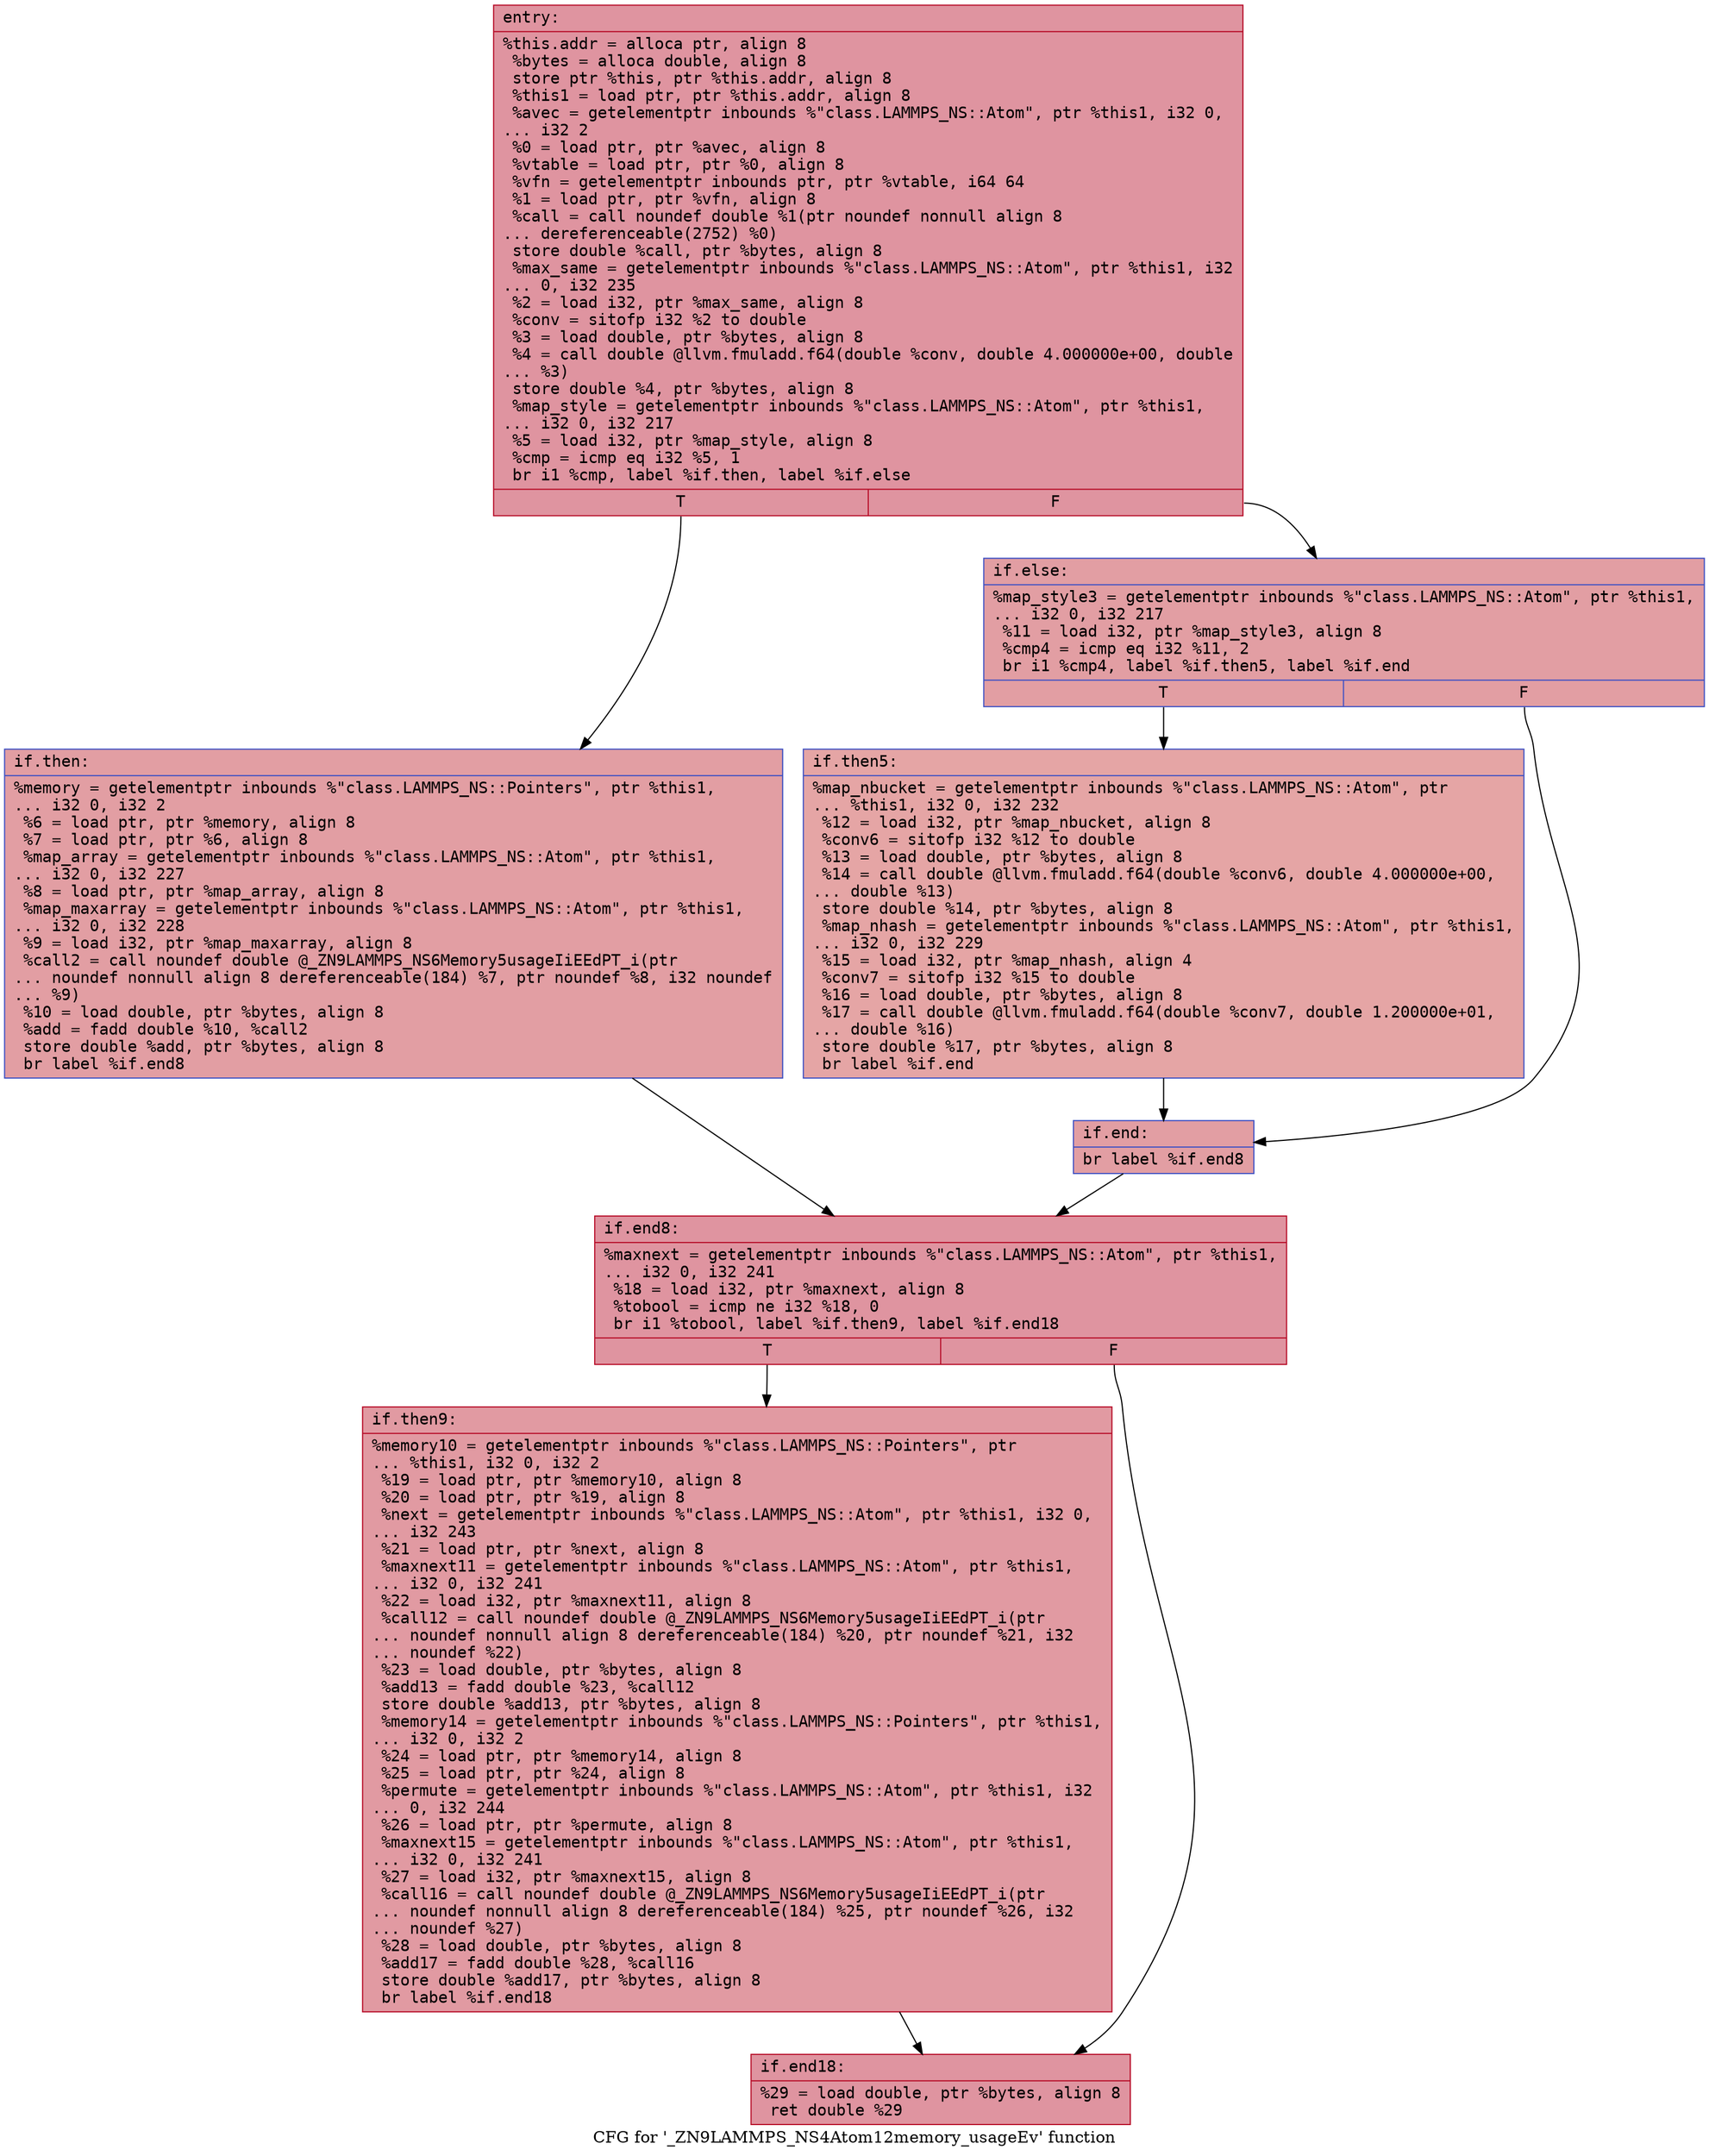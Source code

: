 digraph "CFG for '_ZN9LAMMPS_NS4Atom12memory_usageEv' function" {
	label="CFG for '_ZN9LAMMPS_NS4Atom12memory_usageEv' function";

	Node0x55aea9193ca0 [shape=record,color="#b70d28ff", style=filled, fillcolor="#b70d2870" fontname="Courier",label="{entry:\l|  %this.addr = alloca ptr, align 8\l  %bytes = alloca double, align 8\l  store ptr %this, ptr %this.addr, align 8\l  %this1 = load ptr, ptr %this.addr, align 8\l  %avec = getelementptr inbounds %\"class.LAMMPS_NS::Atom\", ptr %this1, i32 0,\l... i32 2\l  %0 = load ptr, ptr %avec, align 8\l  %vtable = load ptr, ptr %0, align 8\l  %vfn = getelementptr inbounds ptr, ptr %vtable, i64 64\l  %1 = load ptr, ptr %vfn, align 8\l  %call = call noundef double %1(ptr noundef nonnull align 8\l... dereferenceable(2752) %0)\l  store double %call, ptr %bytes, align 8\l  %max_same = getelementptr inbounds %\"class.LAMMPS_NS::Atom\", ptr %this1, i32\l... 0, i32 235\l  %2 = load i32, ptr %max_same, align 8\l  %conv = sitofp i32 %2 to double\l  %3 = load double, ptr %bytes, align 8\l  %4 = call double @llvm.fmuladd.f64(double %conv, double 4.000000e+00, double\l... %3)\l  store double %4, ptr %bytes, align 8\l  %map_style = getelementptr inbounds %\"class.LAMMPS_NS::Atom\", ptr %this1,\l... i32 0, i32 217\l  %5 = load i32, ptr %map_style, align 8\l  %cmp = icmp eq i32 %5, 1\l  br i1 %cmp, label %if.then, label %if.else\l|{<s0>T|<s1>F}}"];
	Node0x55aea9193ca0:s0 -> Node0x55aea919d1b0[tooltip="entry -> if.then\nProbability 50.00%" ];
	Node0x55aea9193ca0:s1 -> Node0x55aea919d220[tooltip="entry -> if.else\nProbability 50.00%" ];
	Node0x55aea919d1b0 [shape=record,color="#3d50c3ff", style=filled, fillcolor="#be242e70" fontname="Courier",label="{if.then:\l|  %memory = getelementptr inbounds %\"class.LAMMPS_NS::Pointers\", ptr %this1,\l... i32 0, i32 2\l  %6 = load ptr, ptr %memory, align 8\l  %7 = load ptr, ptr %6, align 8\l  %map_array = getelementptr inbounds %\"class.LAMMPS_NS::Atom\", ptr %this1,\l... i32 0, i32 227\l  %8 = load ptr, ptr %map_array, align 8\l  %map_maxarray = getelementptr inbounds %\"class.LAMMPS_NS::Atom\", ptr %this1,\l... i32 0, i32 228\l  %9 = load i32, ptr %map_maxarray, align 8\l  %call2 = call noundef double @_ZN9LAMMPS_NS6Memory5usageIiEEdPT_i(ptr\l... noundef nonnull align 8 dereferenceable(184) %7, ptr noundef %8, i32 noundef\l... %9)\l  %10 = load double, ptr %bytes, align 8\l  %add = fadd double %10, %call2\l  store double %add, ptr %bytes, align 8\l  br label %if.end8\l}"];
	Node0x55aea919d1b0 -> Node0x55aea919daf0[tooltip="if.then -> if.end8\nProbability 100.00%" ];
	Node0x55aea919d220 [shape=record,color="#3d50c3ff", style=filled, fillcolor="#be242e70" fontname="Courier",label="{if.else:\l|  %map_style3 = getelementptr inbounds %\"class.LAMMPS_NS::Atom\", ptr %this1,\l... i32 0, i32 217\l  %11 = load i32, ptr %map_style3, align 8\l  %cmp4 = icmp eq i32 %11, 2\l  br i1 %cmp4, label %if.then5, label %if.end\l|{<s0>T|<s1>F}}"];
	Node0x55aea919d220:s0 -> Node0x55aea919ddc0[tooltip="if.else -> if.then5\nProbability 50.00%" ];
	Node0x55aea919d220:s1 -> Node0x55aea919de40[tooltip="if.else -> if.end\nProbability 50.00%" ];
	Node0x55aea919ddc0 [shape=record,color="#3d50c3ff", style=filled, fillcolor="#c5333470" fontname="Courier",label="{if.then5:\l|  %map_nbucket = getelementptr inbounds %\"class.LAMMPS_NS::Atom\", ptr\l... %this1, i32 0, i32 232\l  %12 = load i32, ptr %map_nbucket, align 8\l  %conv6 = sitofp i32 %12 to double\l  %13 = load double, ptr %bytes, align 8\l  %14 = call double @llvm.fmuladd.f64(double %conv6, double 4.000000e+00,\l... double %13)\l  store double %14, ptr %bytes, align 8\l  %map_nhash = getelementptr inbounds %\"class.LAMMPS_NS::Atom\", ptr %this1,\l... i32 0, i32 229\l  %15 = load i32, ptr %map_nhash, align 4\l  %conv7 = sitofp i32 %15 to double\l  %16 = load double, ptr %bytes, align 8\l  %17 = call double @llvm.fmuladd.f64(double %conv7, double 1.200000e+01,\l... double %16)\l  store double %17, ptr %bytes, align 8\l  br label %if.end\l}"];
	Node0x55aea919ddc0 -> Node0x55aea919de40[tooltip="if.then5 -> if.end\nProbability 100.00%" ];
	Node0x55aea919de40 [shape=record,color="#3d50c3ff", style=filled, fillcolor="#be242e70" fontname="Courier",label="{if.end:\l|  br label %if.end8\l}"];
	Node0x55aea919de40 -> Node0x55aea919daf0[tooltip="if.end -> if.end8\nProbability 100.00%" ];
	Node0x55aea919daf0 [shape=record,color="#b70d28ff", style=filled, fillcolor="#b70d2870" fontname="Courier",label="{if.end8:\l|  %maxnext = getelementptr inbounds %\"class.LAMMPS_NS::Atom\", ptr %this1,\l... i32 0, i32 241\l  %18 = load i32, ptr %maxnext, align 8\l  %tobool = icmp ne i32 %18, 0\l  br i1 %tobool, label %if.then9, label %if.end18\l|{<s0>T|<s1>F}}"];
	Node0x55aea919daf0:s0 -> Node0x55aea919eb50[tooltip="if.end8 -> if.then9\nProbability 62.50%" ];
	Node0x55aea919daf0:s1 -> Node0x55aea919eba0[tooltip="if.end8 -> if.end18\nProbability 37.50%" ];
	Node0x55aea919eb50 [shape=record,color="#b70d28ff", style=filled, fillcolor="#bb1b2c70" fontname="Courier",label="{if.then9:\l|  %memory10 = getelementptr inbounds %\"class.LAMMPS_NS::Pointers\", ptr\l... %this1, i32 0, i32 2\l  %19 = load ptr, ptr %memory10, align 8\l  %20 = load ptr, ptr %19, align 8\l  %next = getelementptr inbounds %\"class.LAMMPS_NS::Atom\", ptr %this1, i32 0,\l... i32 243\l  %21 = load ptr, ptr %next, align 8\l  %maxnext11 = getelementptr inbounds %\"class.LAMMPS_NS::Atom\", ptr %this1,\l... i32 0, i32 241\l  %22 = load i32, ptr %maxnext11, align 8\l  %call12 = call noundef double @_ZN9LAMMPS_NS6Memory5usageIiEEdPT_i(ptr\l... noundef nonnull align 8 dereferenceable(184) %20, ptr noundef %21, i32\l... noundef %22)\l  %23 = load double, ptr %bytes, align 8\l  %add13 = fadd double %23, %call12\l  store double %add13, ptr %bytes, align 8\l  %memory14 = getelementptr inbounds %\"class.LAMMPS_NS::Pointers\", ptr %this1,\l... i32 0, i32 2\l  %24 = load ptr, ptr %memory14, align 8\l  %25 = load ptr, ptr %24, align 8\l  %permute = getelementptr inbounds %\"class.LAMMPS_NS::Atom\", ptr %this1, i32\l... 0, i32 244\l  %26 = load ptr, ptr %permute, align 8\l  %maxnext15 = getelementptr inbounds %\"class.LAMMPS_NS::Atom\", ptr %this1,\l... i32 0, i32 241\l  %27 = load i32, ptr %maxnext15, align 8\l  %call16 = call noundef double @_ZN9LAMMPS_NS6Memory5usageIiEEdPT_i(ptr\l... noundef nonnull align 8 dereferenceable(184) %25, ptr noundef %26, i32\l... noundef %27)\l  %28 = load double, ptr %bytes, align 8\l  %add17 = fadd double %28, %call16\l  store double %add17, ptr %bytes, align 8\l  br label %if.end18\l}"];
	Node0x55aea919eb50 -> Node0x55aea919eba0[tooltip="if.then9 -> if.end18\nProbability 100.00%" ];
	Node0x55aea919eba0 [shape=record,color="#b70d28ff", style=filled, fillcolor="#b70d2870" fontname="Courier",label="{if.end18:\l|  %29 = load double, ptr %bytes, align 8\l  ret double %29\l}"];
}
